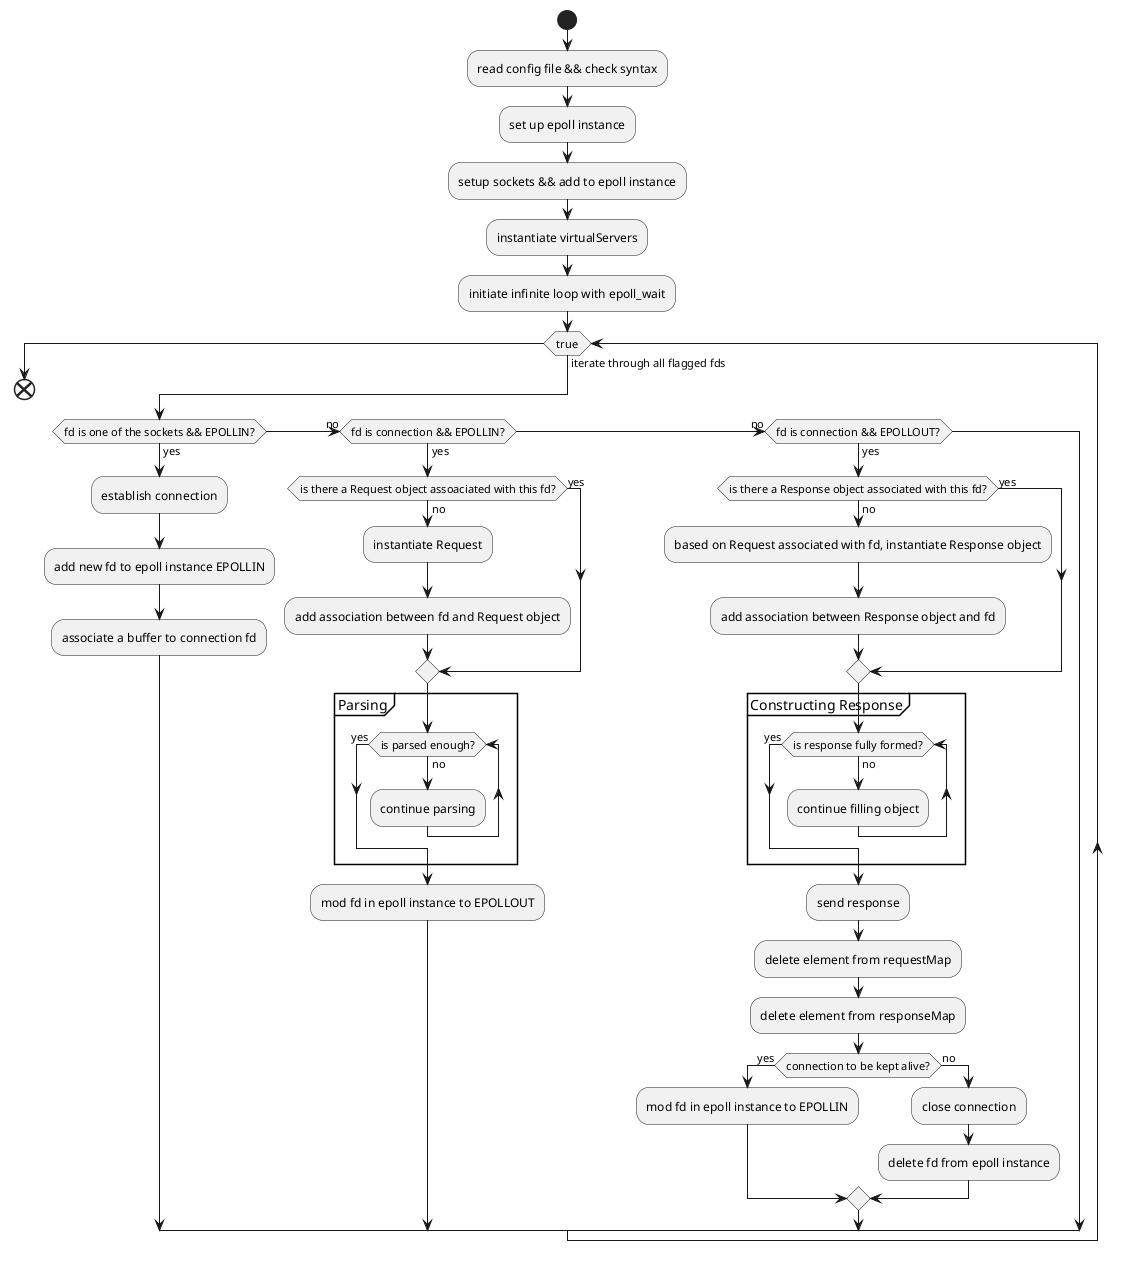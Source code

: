 @startuml

start
:read config file && check syntax;
:set up epoll instance;
:setup sockets && add to epoll instance;
:instantiate virtualServers;
:initiate infinite loop with epoll_wait;
while(true) is (iterate through all flagged fds)
	if (fd is one of the sockets && EPOLLIN?) then (yes)
		:establish connection;
		:add new fd to epoll instance EPOLLIN;
		:associate a buffer to connection fd;
	(no) elseif (fd is connection && EPOLLIN?) then (yes)
		if (is there a Request object assoaciated with this fd?) then (no)
			:instantiate Request;
			:add association between fd and Request object;
		else (yes)
		endif
			group Parsing
			while (is parsed enough?) is (no)
				:continue parsing;
			endwhile (yes)
			end group
			:mod fd in epoll instance to EPOLLOUT;
	(no) elseif (fd is connection && EPOLLOUT?) then (yes)
		if (is there a Response object associated with this fd?) then (no)
			:based on Request associated with fd, instantiate Response object;
			:add association between Response object and fd;
		else (yes)
		endif
			group Constructing Response
			while (is response fully formed?) is (no)
				:continue filling object;
			endwhile (yes)
			end group
			:send response;
			:delete element from requestMap;
			:delete element from responseMap;
			if (connection to be kept alive?) then (yes)
				:mod fd in epoll instance to EPOLLIN;
			else (no)
				:close connection;
				:delete fd from epoll instance;
		endif
	endif
endwhile
end

@enduml
